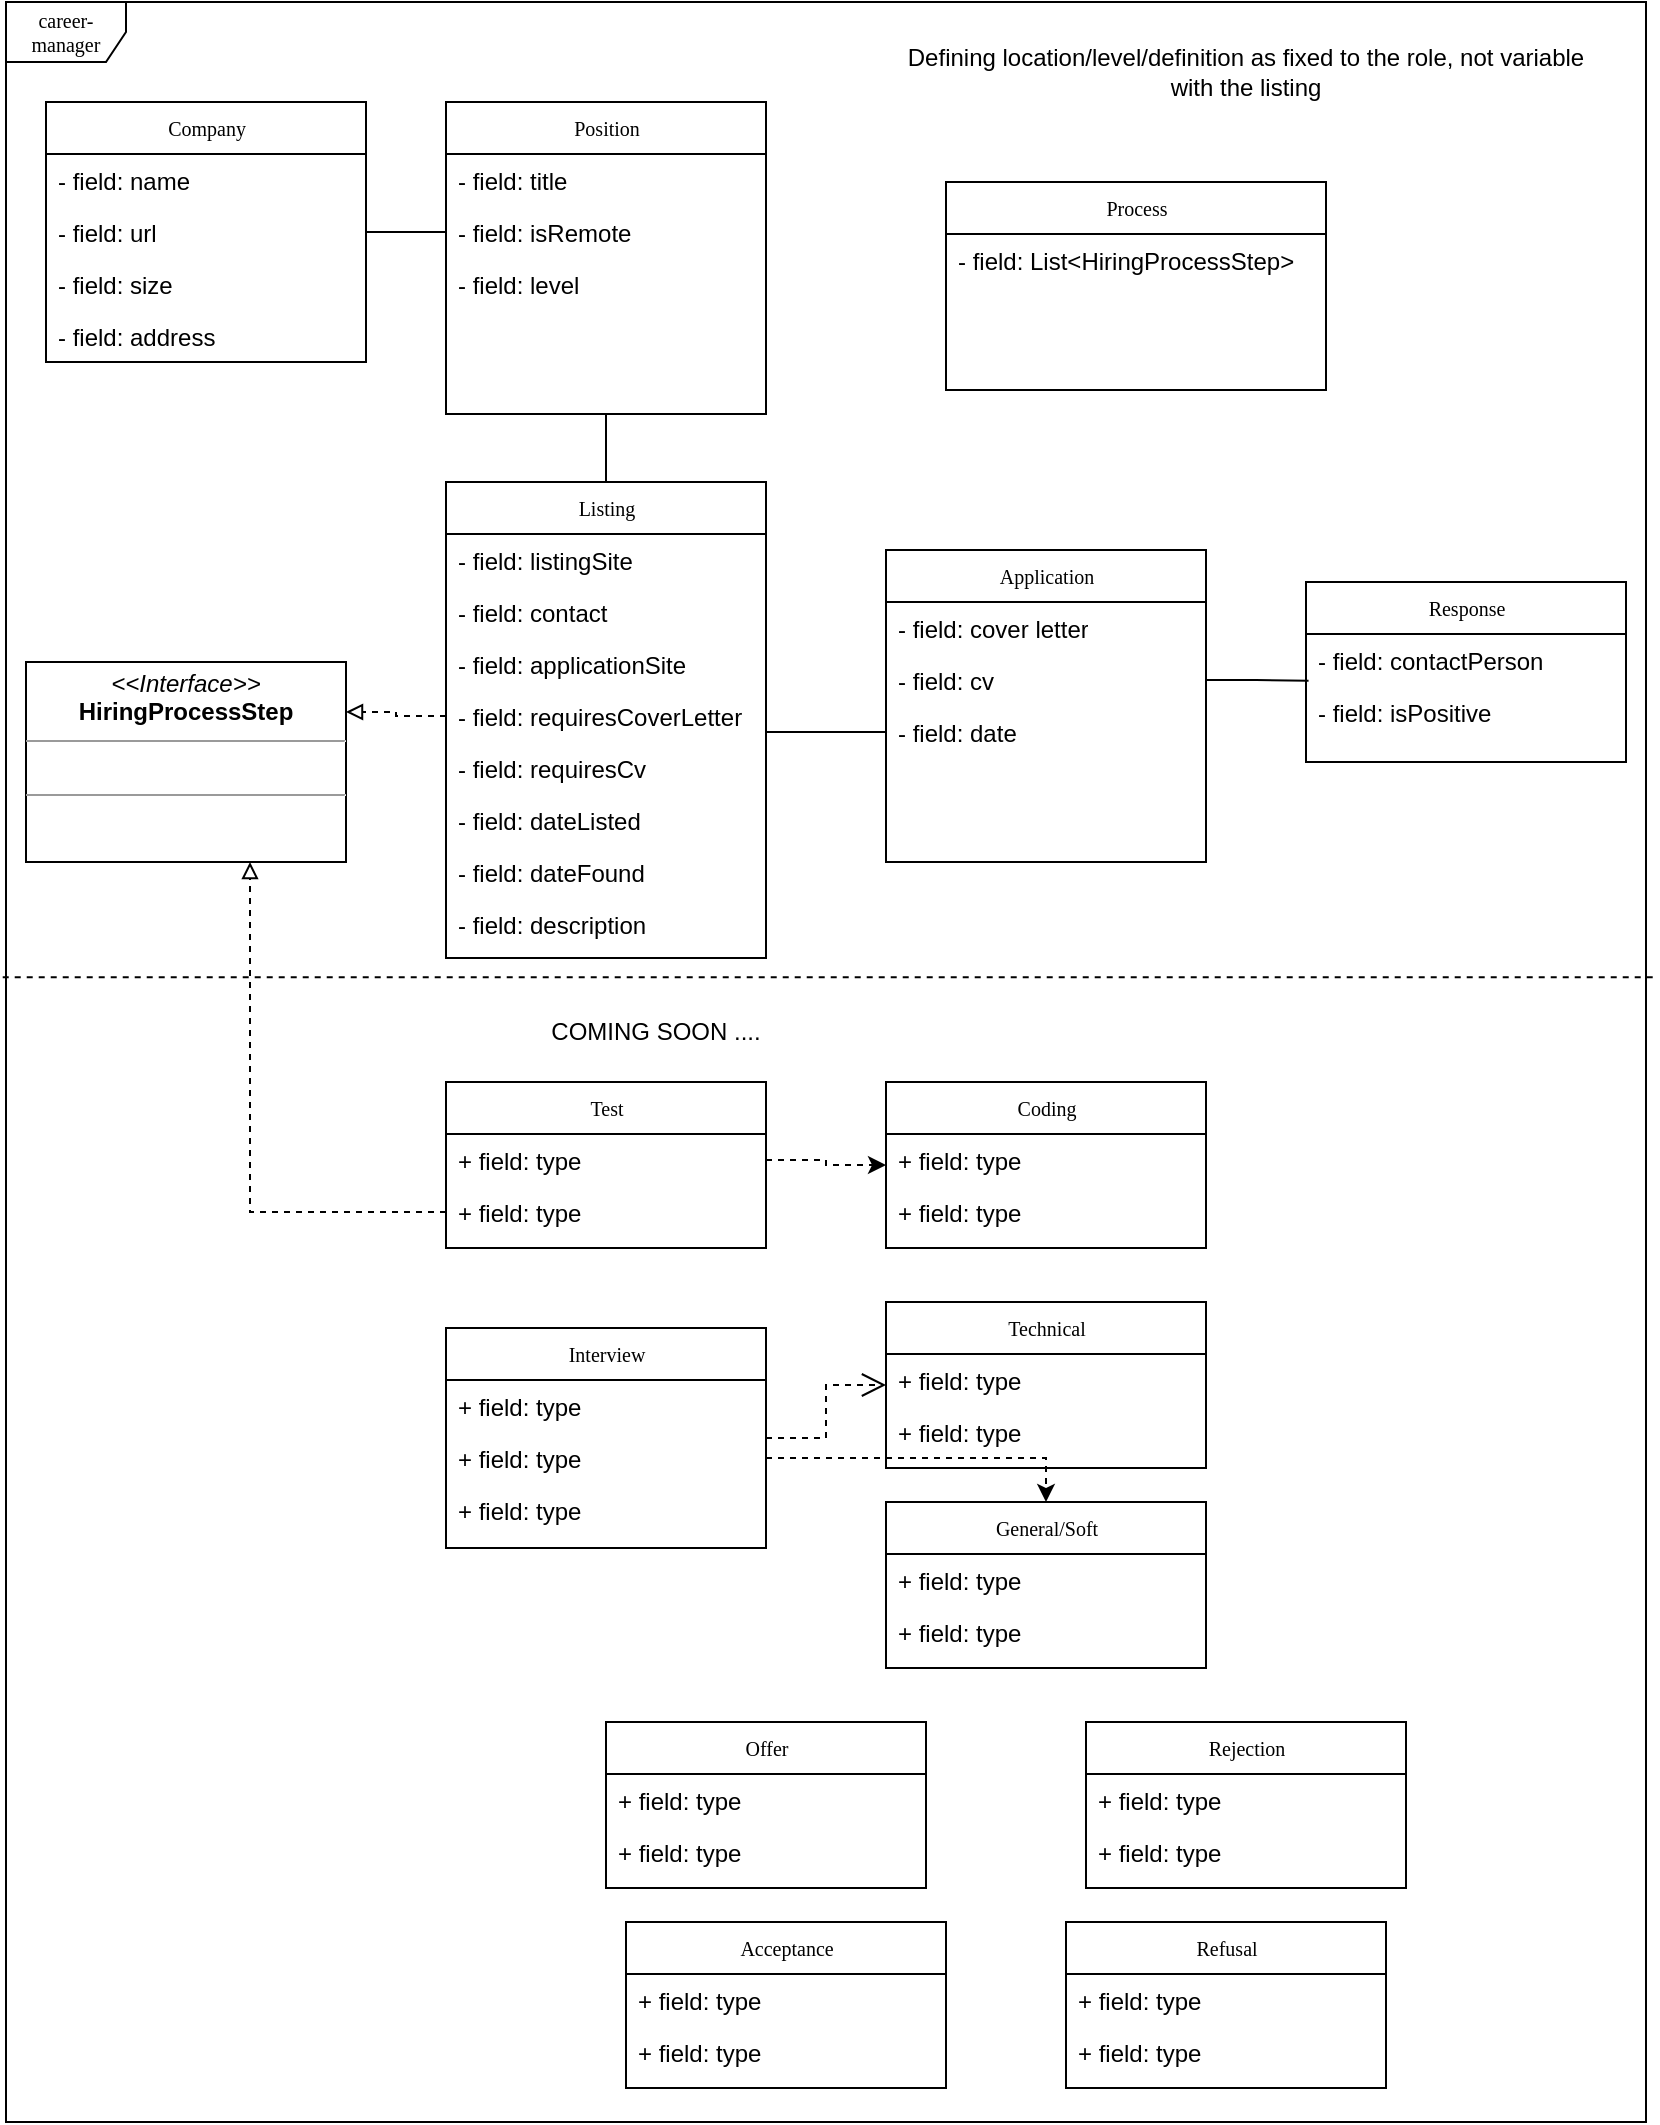 <mxfile version="15.9.6" type="device"><diagram name="Page-1" id="c4acf3e9-155e-7222-9cf6-157b1a14988f"><mxGraphModel dx="782" dy="436" grid="1" gridSize="10" guides="1" tooltips="1" connect="1" arrows="1" fold="1" page="1" pageScale="1" pageWidth="850" pageHeight="1100" background="none" math="0" shadow="0"><root><mxCell id="0"/><mxCell id="1" parent="0"/><mxCell id="17acba5748e5396b-1" value="career-manager" style="shape=umlFrame;whiteSpace=wrap;html=1;rounded=0;shadow=0;comic=0;labelBackgroundColor=none;strokeWidth=1;fontFamily=Verdana;fontSize=10;align=center;" parent="1" vertex="1"><mxGeometry x="20" y="20" width="820" height="1060" as="geometry"/></mxCell><mxCell id="17acba5748e5396b-2" value="Response" style="swimlane;html=1;fontStyle=0;childLayout=stackLayout;horizontal=1;startSize=26;fillColor=none;horizontalStack=0;resizeParent=1;resizeLast=0;collapsible=1;marginBottom=0;swimlaneFillColor=#ffffff;rounded=0;shadow=0;comic=0;labelBackgroundColor=none;strokeWidth=1;fontFamily=Verdana;fontSize=10;align=center;" parent="1" vertex="1"><mxGeometry x="670" y="310" width="160" height="90" as="geometry"/></mxCell><mxCell id="17acba5748e5396b-3" value="- field: contactPerson" style="text;html=1;strokeColor=none;fillColor=none;align=left;verticalAlign=top;spacingLeft=4;spacingRight=4;whiteSpace=wrap;overflow=hidden;rotatable=0;points=[[0,0.5],[1,0.5]];portConstraint=eastwest;" parent="17acba5748e5396b-2" vertex="1"><mxGeometry y="26" width="160" height="26" as="geometry"/></mxCell><mxCell id="17acba5748e5396b-4" value="- field: isPositive" style="text;html=1;strokeColor=none;fillColor=none;align=left;verticalAlign=top;spacingLeft=4;spacingRight=4;whiteSpace=wrap;overflow=hidden;rotatable=0;points=[[0,0.5],[1,0.5]];portConstraint=eastwest;" parent="17acba5748e5396b-2" vertex="1"><mxGeometry y="52" width="160" height="26" as="geometry"/></mxCell><mxCell id="r7aIYg0GOvLqHSXnr82l-60" style="edgeStyle=orthogonalEdgeStyle;rounded=0;orthogonalLoop=1;jettySize=auto;html=1;exitX=1;exitY=0.5;exitDx=0;exitDy=0;entryX=0;entryY=0.5;entryDx=0;entryDy=0;startArrow=none;startFill=0;endArrow=none;endFill=0;" parent="1" source="17acba5748e5396b-26" target="17acba5748e5396b-32" edge="1"><mxGeometry relative="1" as="geometry"><mxPoint x="240" y="187" as="targetPoint"/></mxGeometry></mxCell><mxCell id="17acba5748e5396b-20" value="Company" style="swimlane;html=1;fontStyle=0;childLayout=stackLayout;horizontal=1;startSize=26;fillColor=none;horizontalStack=0;resizeParent=1;resizeLast=0;collapsible=1;marginBottom=0;swimlaneFillColor=#ffffff;rounded=0;shadow=0;comic=0;labelBackgroundColor=none;strokeWidth=1;fontFamily=Verdana;fontSize=10;align=center;" parent="1" vertex="1"><mxGeometry x="40" y="70" width="160" height="130" as="geometry"/></mxCell><mxCell id="17acba5748e5396b-24" value="- field: name" style="text;html=1;strokeColor=none;fillColor=none;align=left;verticalAlign=top;spacingLeft=4;spacingRight=4;whiteSpace=wrap;overflow=hidden;rotatable=0;points=[[0,0.5],[1,0.5]];portConstraint=eastwest;" parent="17acba5748e5396b-20" vertex="1"><mxGeometry y="26" width="160" height="26" as="geometry"/></mxCell><mxCell id="17acba5748e5396b-26" value="- field: url" style="text;html=1;strokeColor=none;fillColor=none;align=left;verticalAlign=top;spacingLeft=4;spacingRight=4;whiteSpace=wrap;overflow=hidden;rotatable=0;points=[[0,0.5],[1,0.5]];portConstraint=eastwest;" parent="17acba5748e5396b-20" vertex="1"><mxGeometry y="52" width="160" height="26" as="geometry"/></mxCell><mxCell id="r7aIYg0GOvLqHSXnr82l-30" value="- field: size" style="text;html=1;strokeColor=none;fillColor=none;align=left;verticalAlign=top;spacingLeft=4;spacingRight=4;whiteSpace=wrap;overflow=hidden;rotatable=0;points=[[0,0.5],[1,0.5]];portConstraint=eastwest;" parent="17acba5748e5396b-20" vertex="1"><mxGeometry y="78" width="160" height="26" as="geometry"/></mxCell><mxCell id="r7aIYg0GOvLqHSXnr82l-31" value="- field: address" style="text;html=1;strokeColor=none;fillColor=none;align=left;verticalAlign=top;spacingLeft=4;spacingRight=4;whiteSpace=wrap;overflow=hidden;rotatable=0;points=[[0,0.5],[1,0.5]];portConstraint=eastwest;" parent="17acba5748e5396b-20" vertex="1"><mxGeometry y="104" width="160" height="26" as="geometry"/></mxCell><mxCell id="gU4lQUnEqjsLA2LYC488-3" style="edgeStyle=orthogonalEdgeStyle;rounded=0;orthogonalLoop=1;jettySize=auto;html=1;exitX=0.5;exitY=1;exitDx=0;exitDy=0;entryX=0.5;entryY=0;entryDx=0;entryDy=0;startArrow=none;startFill=0;endArrow=none;endFill=0;" edge="1" parent="1" source="17acba5748e5396b-30" target="r7aIYg0GOvLqHSXnr82l-34"><mxGeometry relative="1" as="geometry"/></mxCell><mxCell id="17acba5748e5396b-30" value="Position" style="swimlane;html=1;fontStyle=0;childLayout=stackLayout;horizontal=1;startSize=26;fillColor=none;horizontalStack=0;resizeParent=1;resizeLast=0;collapsible=1;marginBottom=0;swimlaneFillColor=#ffffff;rounded=0;shadow=0;comic=0;labelBackgroundColor=none;strokeWidth=1;fontFamily=Verdana;fontSize=10;align=center;" parent="1" vertex="1"><mxGeometry x="240" y="70" width="160" height="156" as="geometry"/></mxCell><mxCell id="17acba5748e5396b-31" value="- field: title" style="text;html=1;strokeColor=none;fillColor=none;align=left;verticalAlign=top;spacingLeft=4;spacingRight=4;whiteSpace=wrap;overflow=hidden;rotatable=0;points=[[0,0.5],[1,0.5]];portConstraint=eastwest;" parent="17acba5748e5396b-30" vertex="1"><mxGeometry y="26" width="160" height="26" as="geometry"/></mxCell><mxCell id="17acba5748e5396b-32" value="- field: isRemote" style="text;html=1;strokeColor=none;fillColor=none;align=left;verticalAlign=top;spacingLeft=4;spacingRight=4;whiteSpace=wrap;overflow=hidden;rotatable=0;points=[[0,0.5],[1,0.5]];portConstraint=eastwest;" parent="17acba5748e5396b-30" vertex="1"><mxGeometry y="52" width="160" height="26" as="geometry"/></mxCell><mxCell id="17acba5748e5396b-33" value="- field: level" style="text;html=1;strokeColor=none;fillColor=none;align=left;verticalAlign=top;spacingLeft=4;spacingRight=4;whiteSpace=wrap;overflow=hidden;rotatable=0;points=[[0,0.5],[1,0.5]];portConstraint=eastwest;" parent="17acba5748e5396b-30" vertex="1"><mxGeometry y="78" width="160" height="26" as="geometry"/></mxCell><mxCell id="17acba5748e5396b-44" value="Technical" style="swimlane;html=1;fontStyle=0;childLayout=stackLayout;horizontal=1;startSize=26;fillColor=none;horizontalStack=0;resizeParent=1;resizeLast=0;collapsible=1;marginBottom=0;swimlaneFillColor=#ffffff;rounded=0;shadow=0;comic=0;labelBackgroundColor=none;strokeWidth=1;fontFamily=Verdana;fontSize=10;align=center;" parent="1" vertex="1"><mxGeometry x="460" y="670" width="160" height="83" as="geometry"/></mxCell><mxCell id="17acba5748e5396b-45" value="+ field: type" style="text;html=1;strokeColor=none;fillColor=none;align=left;verticalAlign=top;spacingLeft=4;spacingRight=4;whiteSpace=wrap;overflow=hidden;rotatable=0;points=[[0,0.5],[1,0.5]];portConstraint=eastwest;" parent="17acba5748e5396b-44" vertex="1"><mxGeometry y="26" width="160" height="26" as="geometry"/></mxCell><mxCell id="17acba5748e5396b-47" value="+ field: type" style="text;html=1;strokeColor=none;fillColor=none;align=left;verticalAlign=top;spacingLeft=4;spacingRight=4;whiteSpace=wrap;overflow=hidden;rotatable=0;points=[[0,0.5],[1,0.5]];portConstraint=eastwest;" parent="17acba5748e5396b-44" vertex="1"><mxGeometry y="52" width="160" height="26" as="geometry"/></mxCell><mxCell id="5d2195bd80daf111-39" style="edgeStyle=orthogonalEdgeStyle;rounded=0;html=1;dashed=1;labelBackgroundColor=none;startFill=0;endArrow=open;endFill=0;endSize=10;fontFamily=Verdana;fontSize=10;" parent="1" source="5d2195bd80daf111-1" target="17acba5748e5396b-44" edge="1"><mxGeometry relative="1" as="geometry"/></mxCell><mxCell id="r7aIYg0GOvLqHSXnr82l-15" style="edgeStyle=orthogonalEdgeStyle;rounded=0;orthogonalLoop=1;jettySize=auto;html=1;exitX=1;exitY=0.5;exitDx=0;exitDy=0;entryX=0.5;entryY=0;entryDx=0;entryDy=0;dashed=1;" parent="1" source="5d2195bd80daf111-3" target="r7aIYg0GOvLqHSXnr82l-3" edge="1"><mxGeometry relative="1" as="geometry"/></mxCell><mxCell id="5d2195bd80daf111-1" value="Interview" style="swimlane;html=1;fontStyle=0;childLayout=stackLayout;horizontal=1;startSize=26;fillColor=none;horizontalStack=0;resizeParent=1;resizeLast=0;collapsible=1;marginBottom=0;swimlaneFillColor=#ffffff;rounded=0;shadow=0;comic=0;labelBackgroundColor=none;strokeWidth=1;fontFamily=Verdana;fontSize=10;align=center;" parent="1" vertex="1"><mxGeometry x="240" y="683" width="160" height="110" as="geometry"/></mxCell><mxCell id="5d2195bd80daf111-2" value="+ field: type" style="text;html=1;strokeColor=none;fillColor=none;align=left;verticalAlign=top;spacingLeft=4;spacingRight=4;whiteSpace=wrap;overflow=hidden;rotatable=0;points=[[0,0.5],[1,0.5]];portConstraint=eastwest;" parent="5d2195bd80daf111-1" vertex="1"><mxGeometry y="26" width="160" height="26" as="geometry"/></mxCell><mxCell id="5d2195bd80daf111-3" value="+ field: type" style="text;html=1;strokeColor=none;fillColor=none;align=left;verticalAlign=top;spacingLeft=4;spacingRight=4;whiteSpace=wrap;overflow=hidden;rotatable=0;points=[[0,0.5],[1,0.5]];portConstraint=eastwest;" parent="5d2195bd80daf111-1" vertex="1"><mxGeometry y="52" width="160" height="26" as="geometry"/></mxCell><mxCell id="5d2195bd80daf111-4" value="+ field: type" style="text;html=1;strokeColor=none;fillColor=none;align=left;verticalAlign=top;spacingLeft=4;spacingRight=4;whiteSpace=wrap;overflow=hidden;rotatable=0;points=[[0,0.5],[1,0.5]];portConstraint=eastwest;" parent="5d2195bd80daf111-1" vertex="1"><mxGeometry y="78" width="160" height="26" as="geometry"/></mxCell><mxCell id="5d2195bd80daf111-5" value="Application" style="swimlane;html=1;fontStyle=0;childLayout=stackLayout;horizontal=1;startSize=26;fillColor=none;horizontalStack=0;resizeParent=1;resizeLast=0;collapsible=1;marginBottom=0;swimlaneFillColor=#ffffff;rounded=0;shadow=0;comic=0;labelBackgroundColor=none;strokeWidth=1;fontFamily=Verdana;fontSize=10;align=center;" parent="1" vertex="1"><mxGeometry x="460" y="294" width="160" height="156" as="geometry"/></mxCell><mxCell id="5d2195bd80daf111-7" value="- field: cover letter" style="text;html=1;strokeColor=none;fillColor=none;align=left;verticalAlign=top;spacingLeft=4;spacingRight=4;whiteSpace=wrap;overflow=hidden;rotatable=0;points=[[0,0.5],[1,0.5]];portConstraint=eastwest;" parent="5d2195bd80daf111-5" vertex="1"><mxGeometry y="26" width="160" height="26" as="geometry"/></mxCell><mxCell id="r7aIYg0GOvLqHSXnr82l-33" value="- field: cv" style="text;html=1;strokeColor=none;fillColor=none;align=left;verticalAlign=top;spacingLeft=4;spacingRight=4;whiteSpace=wrap;overflow=hidden;rotatable=0;points=[[0,0.5],[1,0.5]];portConstraint=eastwest;" parent="5d2195bd80daf111-5" vertex="1"><mxGeometry y="52" width="160" height="26" as="geometry"/></mxCell><mxCell id="r7aIYg0GOvLqHSXnr82l-48" value="- field: date" style="text;html=1;strokeColor=none;fillColor=none;align=left;verticalAlign=top;spacingLeft=4;spacingRight=4;whiteSpace=wrap;overflow=hidden;rotatable=0;points=[[0,0.5],[1,0.5]];portConstraint=eastwest;" parent="5d2195bd80daf111-5" vertex="1"><mxGeometry y="78" width="160" height="26" as="geometry"/></mxCell><mxCell id="r7aIYg0GOvLqHSXnr82l-3" value="General/Soft" style="swimlane;html=1;fontStyle=0;childLayout=stackLayout;horizontal=1;startSize=26;fillColor=none;horizontalStack=0;resizeParent=1;resizeLast=0;collapsible=1;marginBottom=0;swimlaneFillColor=#ffffff;rounded=0;shadow=0;comic=0;labelBackgroundColor=none;strokeWidth=1;fontFamily=Verdana;fontSize=10;align=center;" parent="1" vertex="1"><mxGeometry x="460" y="770" width="160" height="83" as="geometry"/></mxCell><mxCell id="r7aIYg0GOvLqHSXnr82l-4" value="+ field: type" style="text;html=1;strokeColor=none;fillColor=none;align=left;verticalAlign=top;spacingLeft=4;spacingRight=4;whiteSpace=wrap;overflow=hidden;rotatable=0;points=[[0,0.5],[1,0.5]];portConstraint=eastwest;" parent="r7aIYg0GOvLqHSXnr82l-3" vertex="1"><mxGeometry y="26" width="160" height="26" as="geometry"/></mxCell><mxCell id="r7aIYg0GOvLqHSXnr82l-5" value="+ field: type" style="text;html=1;strokeColor=none;fillColor=none;align=left;verticalAlign=top;spacingLeft=4;spacingRight=4;whiteSpace=wrap;overflow=hidden;rotatable=0;points=[[0,0.5],[1,0.5]];portConstraint=eastwest;" parent="r7aIYg0GOvLqHSXnr82l-3" vertex="1"><mxGeometry y="52" width="160" height="26" as="geometry"/></mxCell><mxCell id="r7aIYg0GOvLqHSXnr82l-6" value="Test" style="swimlane;html=1;fontStyle=0;childLayout=stackLayout;horizontal=1;startSize=26;fillColor=none;horizontalStack=0;resizeParent=1;resizeLast=0;collapsible=1;marginBottom=0;swimlaneFillColor=#ffffff;rounded=0;shadow=0;comic=0;labelBackgroundColor=none;strokeWidth=1;fontFamily=Verdana;fontSize=10;align=center;" parent="1" vertex="1"><mxGeometry x="240" y="560" width="160" height="83" as="geometry"/></mxCell><mxCell id="r7aIYg0GOvLqHSXnr82l-7" value="+ field: type" style="text;html=1;strokeColor=none;fillColor=none;align=left;verticalAlign=top;spacingLeft=4;spacingRight=4;whiteSpace=wrap;overflow=hidden;rotatable=0;points=[[0,0.5],[1,0.5]];portConstraint=eastwest;" parent="r7aIYg0GOvLqHSXnr82l-6" vertex="1"><mxGeometry y="26" width="160" height="26" as="geometry"/></mxCell><mxCell id="r7aIYg0GOvLqHSXnr82l-8" value="+ field: type" style="text;html=1;strokeColor=none;fillColor=none;align=left;verticalAlign=top;spacingLeft=4;spacingRight=4;whiteSpace=wrap;overflow=hidden;rotatable=0;points=[[0,0.5],[1,0.5]];portConstraint=eastwest;" parent="r7aIYg0GOvLqHSXnr82l-6" vertex="1"><mxGeometry y="52" width="160" height="26" as="geometry"/></mxCell><mxCell id="r7aIYg0GOvLqHSXnr82l-9" value="Coding" style="swimlane;html=1;fontStyle=0;childLayout=stackLayout;horizontal=1;startSize=26;fillColor=none;horizontalStack=0;resizeParent=1;resizeLast=0;collapsible=1;marginBottom=0;swimlaneFillColor=#ffffff;rounded=0;shadow=0;comic=0;labelBackgroundColor=none;strokeWidth=1;fontFamily=Verdana;fontSize=10;align=center;" parent="1" vertex="1"><mxGeometry x="460" y="560" width="160" height="83" as="geometry"/></mxCell><mxCell id="r7aIYg0GOvLqHSXnr82l-10" value="+ field: type" style="text;html=1;strokeColor=none;fillColor=none;align=left;verticalAlign=top;spacingLeft=4;spacingRight=4;whiteSpace=wrap;overflow=hidden;rotatable=0;points=[[0,0.5],[1,0.5]];portConstraint=eastwest;" parent="r7aIYg0GOvLqHSXnr82l-9" vertex="1"><mxGeometry y="26" width="160" height="26" as="geometry"/></mxCell><mxCell id="r7aIYg0GOvLqHSXnr82l-11" value="+ field: type" style="text;html=1;strokeColor=none;fillColor=none;align=left;verticalAlign=top;spacingLeft=4;spacingRight=4;whiteSpace=wrap;overflow=hidden;rotatable=0;points=[[0,0.5],[1,0.5]];portConstraint=eastwest;" parent="r7aIYg0GOvLqHSXnr82l-9" vertex="1"><mxGeometry y="52" width="160" height="26" as="geometry"/></mxCell><mxCell id="r7aIYg0GOvLqHSXnr82l-12" style="edgeStyle=orthogonalEdgeStyle;rounded=0;orthogonalLoop=1;jettySize=auto;html=1;exitX=1;exitY=0.5;exitDx=0;exitDy=0;entryX=0;entryY=0.5;entryDx=0;entryDy=0;dashed=1;" parent="1" source="r7aIYg0GOvLqHSXnr82l-7" target="r7aIYg0GOvLqHSXnr82l-9" edge="1"><mxGeometry relative="1" as="geometry"/></mxCell><mxCell id="r7aIYg0GOvLqHSXnr82l-13" style="edgeStyle=orthogonalEdgeStyle;rounded=0;orthogonalLoop=1;jettySize=auto;html=1;exitX=0;exitY=0.5;exitDx=0;exitDy=0;entryX=0.7;entryY=1;entryDx=0;entryDy=0;dashed=1;entryPerimeter=0;endArrow=block;endFill=0;" parent="1" source="r7aIYg0GOvLqHSXnr82l-8" target="5d2195bd80daf111-10" edge="1"><mxGeometry relative="1" as="geometry"/></mxCell><mxCell id="r7aIYg0GOvLqHSXnr82l-16" value="Offer" style="swimlane;html=1;fontStyle=0;childLayout=stackLayout;horizontal=1;startSize=26;fillColor=none;horizontalStack=0;resizeParent=1;resizeLast=0;collapsible=1;marginBottom=0;swimlaneFillColor=#ffffff;rounded=0;shadow=0;comic=0;labelBackgroundColor=none;strokeWidth=1;fontFamily=Verdana;fontSize=10;align=center;" parent="1" vertex="1"><mxGeometry x="320" y="880" width="160" height="83" as="geometry"/></mxCell><mxCell id="r7aIYg0GOvLqHSXnr82l-17" value="+ field: type" style="text;html=1;strokeColor=none;fillColor=none;align=left;verticalAlign=top;spacingLeft=4;spacingRight=4;whiteSpace=wrap;overflow=hidden;rotatable=0;points=[[0,0.5],[1,0.5]];portConstraint=eastwest;" parent="r7aIYg0GOvLqHSXnr82l-16" vertex="1"><mxGeometry y="26" width="160" height="26" as="geometry"/></mxCell><mxCell id="r7aIYg0GOvLqHSXnr82l-18" value="+ field: type" style="text;html=1;strokeColor=none;fillColor=none;align=left;verticalAlign=top;spacingLeft=4;spacingRight=4;whiteSpace=wrap;overflow=hidden;rotatable=0;points=[[0,0.5],[1,0.5]];portConstraint=eastwest;" parent="r7aIYg0GOvLqHSXnr82l-16" vertex="1"><mxGeometry y="52" width="160" height="26" as="geometry"/></mxCell><mxCell id="r7aIYg0GOvLqHSXnr82l-19" value="Rejection" style="swimlane;html=1;fontStyle=0;childLayout=stackLayout;horizontal=1;startSize=26;fillColor=none;horizontalStack=0;resizeParent=1;resizeLast=0;collapsible=1;marginBottom=0;swimlaneFillColor=#ffffff;rounded=0;shadow=0;comic=0;labelBackgroundColor=none;strokeWidth=1;fontFamily=Verdana;fontSize=10;align=center;" parent="1" vertex="1"><mxGeometry x="560" y="880" width="160" height="83" as="geometry"/></mxCell><mxCell id="r7aIYg0GOvLqHSXnr82l-20" value="+ field: type" style="text;html=1;strokeColor=none;fillColor=none;align=left;verticalAlign=top;spacingLeft=4;spacingRight=4;whiteSpace=wrap;overflow=hidden;rotatable=0;points=[[0,0.5],[1,0.5]];portConstraint=eastwest;" parent="r7aIYg0GOvLqHSXnr82l-19" vertex="1"><mxGeometry y="26" width="160" height="26" as="geometry"/></mxCell><mxCell id="r7aIYg0GOvLqHSXnr82l-21" value="+ field: type" style="text;html=1;strokeColor=none;fillColor=none;align=left;verticalAlign=top;spacingLeft=4;spacingRight=4;whiteSpace=wrap;overflow=hidden;rotatable=0;points=[[0,0.5],[1,0.5]];portConstraint=eastwest;" parent="r7aIYg0GOvLqHSXnr82l-19" vertex="1"><mxGeometry y="52" width="160" height="26" as="geometry"/></mxCell><mxCell id="r7aIYg0GOvLqHSXnr82l-22" value="Acceptance" style="swimlane;html=1;fontStyle=0;childLayout=stackLayout;horizontal=1;startSize=26;fillColor=none;horizontalStack=0;resizeParent=1;resizeLast=0;collapsible=1;marginBottom=0;swimlaneFillColor=#ffffff;rounded=0;shadow=0;comic=0;labelBackgroundColor=none;strokeWidth=1;fontFamily=Verdana;fontSize=10;align=center;" parent="1" vertex="1"><mxGeometry x="330" y="980" width="160" height="83" as="geometry"/></mxCell><mxCell id="r7aIYg0GOvLqHSXnr82l-23" value="+ field: type" style="text;html=1;strokeColor=none;fillColor=none;align=left;verticalAlign=top;spacingLeft=4;spacingRight=4;whiteSpace=wrap;overflow=hidden;rotatable=0;points=[[0,0.5],[1,0.5]];portConstraint=eastwest;" parent="r7aIYg0GOvLqHSXnr82l-22" vertex="1"><mxGeometry y="26" width="160" height="26" as="geometry"/></mxCell><mxCell id="r7aIYg0GOvLqHSXnr82l-24" value="+ field: type" style="text;html=1;strokeColor=none;fillColor=none;align=left;verticalAlign=top;spacingLeft=4;spacingRight=4;whiteSpace=wrap;overflow=hidden;rotatable=0;points=[[0,0.5],[1,0.5]];portConstraint=eastwest;" parent="r7aIYg0GOvLqHSXnr82l-22" vertex="1"><mxGeometry y="52" width="160" height="26" as="geometry"/></mxCell><mxCell id="r7aIYg0GOvLqHSXnr82l-25" value="Refusal" style="swimlane;html=1;fontStyle=0;childLayout=stackLayout;horizontal=1;startSize=26;fillColor=none;horizontalStack=0;resizeParent=1;resizeLast=0;collapsible=1;marginBottom=0;swimlaneFillColor=#ffffff;rounded=0;shadow=0;comic=0;labelBackgroundColor=none;strokeWidth=1;fontFamily=Verdana;fontSize=10;align=center;" parent="1" vertex="1"><mxGeometry x="550" y="980" width="160" height="83" as="geometry"/></mxCell><mxCell id="r7aIYg0GOvLqHSXnr82l-26" value="+ field: type" style="text;html=1;strokeColor=none;fillColor=none;align=left;verticalAlign=top;spacingLeft=4;spacingRight=4;whiteSpace=wrap;overflow=hidden;rotatable=0;points=[[0,0.5],[1,0.5]];portConstraint=eastwest;" parent="r7aIYg0GOvLqHSXnr82l-25" vertex="1"><mxGeometry y="26" width="160" height="26" as="geometry"/></mxCell><mxCell id="r7aIYg0GOvLqHSXnr82l-27" value="+ field: type" style="text;html=1;strokeColor=none;fillColor=none;align=left;verticalAlign=top;spacingLeft=4;spacingRight=4;whiteSpace=wrap;overflow=hidden;rotatable=0;points=[[0,0.5],[1,0.5]];portConstraint=eastwest;" parent="r7aIYg0GOvLqHSXnr82l-25" vertex="1"><mxGeometry y="52" width="160" height="26" as="geometry"/></mxCell><mxCell id="r7aIYg0GOvLqHSXnr82l-34" value="Listing" style="swimlane;html=1;fontStyle=0;childLayout=stackLayout;horizontal=1;startSize=26;fillColor=none;horizontalStack=0;resizeParent=1;resizeLast=0;collapsible=1;marginBottom=0;swimlaneFillColor=#ffffff;rounded=0;shadow=0;comic=0;labelBackgroundColor=none;strokeWidth=1;fontFamily=Verdana;fontSize=10;align=center;" parent="1" vertex="1"><mxGeometry x="240" y="260" width="160" height="238" as="geometry"/></mxCell><mxCell id="r7aIYg0GOvLqHSXnr82l-36" value="- field: listingSite" style="text;html=1;strokeColor=none;fillColor=none;align=left;verticalAlign=top;spacingLeft=4;spacingRight=4;whiteSpace=wrap;overflow=hidden;rotatable=0;points=[[0,0.5],[1,0.5]];portConstraint=eastwest;" parent="r7aIYg0GOvLqHSXnr82l-34" vertex="1"><mxGeometry y="26" width="160" height="26" as="geometry"/></mxCell><mxCell id="r7aIYg0GOvLqHSXnr82l-37" value="- field: contact" style="text;html=1;strokeColor=none;fillColor=none;align=left;verticalAlign=top;spacingLeft=4;spacingRight=4;whiteSpace=wrap;overflow=hidden;rotatable=0;points=[[0,0.5],[1,0.5]];portConstraint=eastwest;" parent="r7aIYg0GOvLqHSXnr82l-34" vertex="1"><mxGeometry y="52" width="160" height="26" as="geometry"/></mxCell><mxCell id="r7aIYg0GOvLqHSXnr82l-38" value="- field: applicationSite" style="text;html=1;strokeColor=none;fillColor=none;align=left;verticalAlign=top;spacingLeft=4;spacingRight=4;whiteSpace=wrap;overflow=hidden;rotatable=0;points=[[0,0.5],[1,0.5]];portConstraint=eastwest;" parent="r7aIYg0GOvLqHSXnr82l-34" vertex="1"><mxGeometry y="78" width="160" height="26" as="geometry"/></mxCell><mxCell id="r7aIYg0GOvLqHSXnr82l-40" value="- field: requiresCoverLetter" style="text;html=1;strokeColor=none;fillColor=none;align=left;verticalAlign=top;spacingLeft=4;spacingRight=4;whiteSpace=wrap;overflow=hidden;rotatable=0;points=[[0,0.5],[1,0.5]];portConstraint=eastwest;" parent="r7aIYg0GOvLqHSXnr82l-34" vertex="1"><mxGeometry y="104" width="160" height="26" as="geometry"/></mxCell><mxCell id="r7aIYg0GOvLqHSXnr82l-41" value="- field: requiresCv" style="text;html=1;strokeColor=none;fillColor=none;align=left;verticalAlign=top;spacingLeft=4;spacingRight=4;whiteSpace=wrap;overflow=hidden;rotatable=0;points=[[0,0.5],[1,0.5]];portConstraint=eastwest;" parent="r7aIYg0GOvLqHSXnr82l-34" vertex="1"><mxGeometry y="130" width="160" height="26" as="geometry"/></mxCell><mxCell id="r7aIYg0GOvLqHSXnr82l-61" value="- field: dateListed" style="text;html=1;strokeColor=none;fillColor=none;align=left;verticalAlign=top;spacingLeft=4;spacingRight=4;whiteSpace=wrap;overflow=hidden;rotatable=0;points=[[0,0.5],[1,0.5]];portConstraint=eastwest;" parent="r7aIYg0GOvLqHSXnr82l-34" vertex="1"><mxGeometry y="156" width="160" height="26" as="geometry"/></mxCell><mxCell id="gU4lQUnEqjsLA2LYC488-1" value="- field: dateFound" style="text;html=1;strokeColor=none;fillColor=none;align=left;verticalAlign=top;spacingLeft=4;spacingRight=4;whiteSpace=wrap;overflow=hidden;rotatable=0;points=[[0,0.5],[1,0.5]];portConstraint=eastwest;" vertex="1" parent="r7aIYg0GOvLqHSXnr82l-34"><mxGeometry y="182" width="160" height="26" as="geometry"/></mxCell><mxCell id="gU4lQUnEqjsLA2LYC488-2" value="- field: description" style="text;html=1;strokeColor=none;fillColor=none;align=left;verticalAlign=top;spacingLeft=4;spacingRight=4;whiteSpace=wrap;overflow=hidden;rotatable=0;points=[[0,0.5],[1,0.5]];portConstraint=eastwest;" vertex="1" parent="r7aIYg0GOvLqHSXnr82l-34"><mxGeometry y="208" width="160" height="26" as="geometry"/></mxCell><mxCell id="r7aIYg0GOvLqHSXnr82l-39" value="Defining location/level/definition as fixed to the role, not variable with the listing" style="text;html=1;strokeColor=none;fillColor=none;align=center;verticalAlign=middle;whiteSpace=wrap;rounded=0;" parent="1" vertex="1"><mxGeometry x="460" y="40" width="360" height="30" as="geometry"/></mxCell><mxCell id="r7aIYg0GOvLqHSXnr82l-43" value="Process" style="swimlane;html=1;fontStyle=0;childLayout=stackLayout;horizontal=1;startSize=26;fillColor=none;horizontalStack=0;resizeParent=1;resizeLast=0;collapsible=1;marginBottom=0;swimlaneFillColor=#ffffff;rounded=0;shadow=0;comic=0;labelBackgroundColor=none;strokeWidth=1;fontFamily=Verdana;fontSize=10;align=center;" parent="1" vertex="1"><mxGeometry x="490" y="110" width="190" height="104" as="geometry"/></mxCell><mxCell id="r7aIYg0GOvLqHSXnr82l-46" value="- field: List&amp;lt;HiringProcessStep&amp;gt;" style="text;html=1;strokeColor=none;fillColor=none;align=left;verticalAlign=top;spacingLeft=4;spacingRight=4;whiteSpace=wrap;overflow=hidden;rotatable=0;points=[[0,0.5],[1,0.5]];portConstraint=eastwest;" parent="r7aIYg0GOvLqHSXnr82l-43" vertex="1"><mxGeometry y="26" width="190" height="26" as="geometry"/></mxCell><mxCell id="5d2195bd80daf111-10" value="&lt;p style=&quot;margin: 0px ; margin-top: 4px ; text-align: center&quot;&gt;&lt;i&gt;&amp;lt;&amp;lt;Interface&amp;gt;&amp;gt;&lt;/i&gt;&lt;br&gt;&lt;b&gt;HiringProcessStep&lt;/b&gt;&lt;/p&gt;&lt;hr size=&quot;1&quot;&gt;&lt;p style=&quot;margin: 0px ; margin-left: 4px&quot;&gt;&lt;br&gt;&lt;/p&gt;&lt;hr size=&quot;1&quot;&gt;&lt;p style=&quot;margin: 0px ; margin-left: 4px&quot;&gt;&lt;br&gt;&lt;/p&gt;" style="verticalAlign=top;align=left;overflow=fill;fontSize=12;fontFamily=Helvetica;html=1;rounded=0;shadow=0;comic=0;labelBackgroundColor=none;strokeWidth=1" parent="1" vertex="1"><mxGeometry x="30" y="350" width="160" height="100" as="geometry"/></mxCell><mxCell id="r7aIYg0GOvLqHSXnr82l-53" value="" style="endArrow=none;html=1;rounded=0;dashed=1;exitX=-0.002;exitY=0.46;exitDx=0;exitDy=0;exitPerimeter=0;entryX=1.005;entryY=0.46;entryDx=0;entryDy=0;entryPerimeter=0;" parent="1" source="17acba5748e5396b-1" target="17acba5748e5396b-1" edge="1"><mxGeometry width="50" height="50" relative="1" as="geometry"><mxPoint x="360" y="630" as="sourcePoint"/><mxPoint x="410" y="580" as="targetPoint"/></mxGeometry></mxCell><mxCell id="r7aIYg0GOvLqHSXnr82l-54" value="COMING SOON ...." style="text;html=1;strokeColor=none;fillColor=none;align=center;verticalAlign=middle;whiteSpace=wrap;rounded=0;" parent="1" vertex="1"><mxGeometry x="270" y="520" width="150" height="30" as="geometry"/></mxCell><mxCell id="gU4lQUnEqjsLA2LYC488-4" style="edgeStyle=orthogonalEdgeStyle;rounded=0;orthogonalLoop=1;jettySize=auto;html=1;entryX=0;entryY=0.5;entryDx=0;entryDy=0;startArrow=none;startFill=0;endArrow=none;endFill=0;" edge="1" parent="1" target="r7aIYg0GOvLqHSXnr82l-48"><mxGeometry relative="1" as="geometry"><mxPoint x="400" y="385" as="sourcePoint"/><Array as="points"><mxPoint x="400" y="385"/></Array></mxGeometry></mxCell><mxCell id="gU4lQUnEqjsLA2LYC488-5" style="edgeStyle=orthogonalEdgeStyle;rounded=0;orthogonalLoop=1;jettySize=auto;html=1;exitX=1;exitY=0.5;exitDx=0;exitDy=0;entryX=0.008;entryY=-0.103;entryDx=0;entryDy=0;entryPerimeter=0;startArrow=none;startFill=0;endArrow=none;endFill=0;" edge="1" parent="1" source="r7aIYg0GOvLqHSXnr82l-33" target="17acba5748e5396b-4"><mxGeometry relative="1" as="geometry"/></mxCell><mxCell id="gU4lQUnEqjsLA2LYC488-6" style="edgeStyle=orthogonalEdgeStyle;rounded=0;orthogonalLoop=1;jettySize=auto;html=1;exitX=0;exitY=0.5;exitDx=0;exitDy=0;entryX=1;entryY=0.25;entryDx=0;entryDy=0;startArrow=none;startFill=0;endArrow=block;endFill=0;dashed=1;" edge="1" parent="1" source="r7aIYg0GOvLqHSXnr82l-40" target="5d2195bd80daf111-10"><mxGeometry relative="1" as="geometry"/></mxCell></root></mxGraphModel></diagram></mxfile>